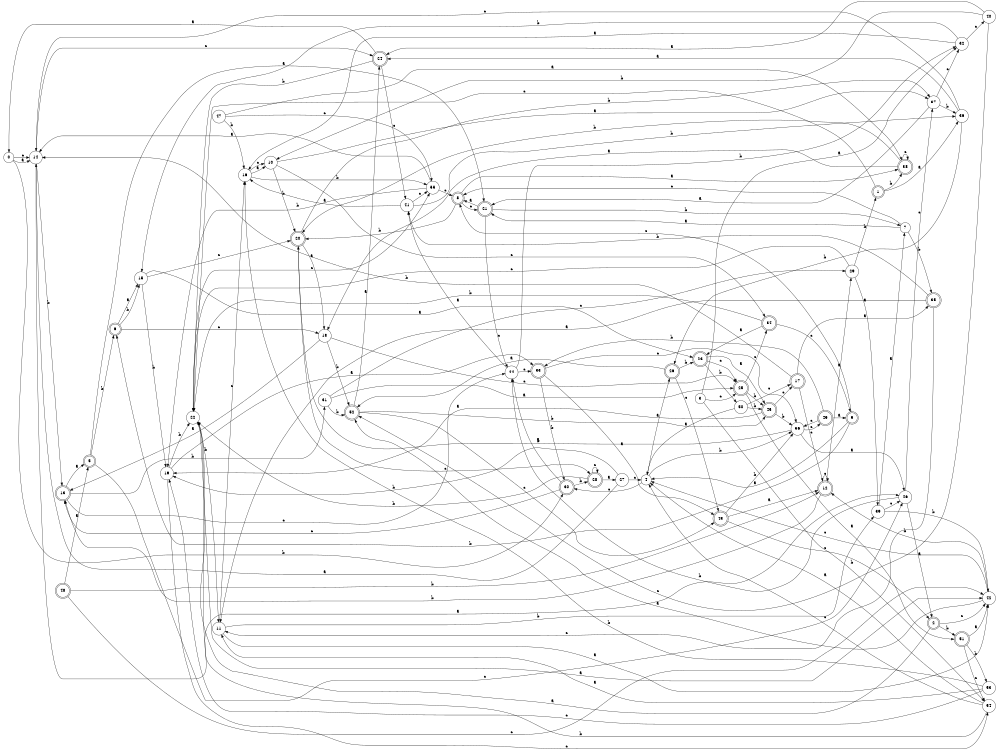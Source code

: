 digraph n46_10 {
__start0 [label="" shape="none"];

rankdir=LR;
size="8,5";

s0 [style="filled", color="black", fillcolor="white" shape="circle", label="0"];
s1 [style="rounded,filled", color="black", fillcolor="white" shape="doublecircle", label="1"];
s2 [style="rounded,filled", color="black", fillcolor="white" shape="doublecircle", label="2"];
s3 [style="filled", color="black", fillcolor="white" shape="circle", label="3"];
s4 [style="filled", color="black", fillcolor="white" shape="circle", label="4"];
s5 [style="rounded,filled", color="black", fillcolor="white" shape="doublecircle", label="5"];
s6 [style="rounded,filled", color="black", fillcolor="white" shape="doublecircle", label="6"];
s7 [style="filled", color="black", fillcolor="white" shape="circle", label="7"];
s8 [style="rounded,filled", color="black", fillcolor="white" shape="doublecircle", label="8"];
s9 [style="rounded,filled", color="black", fillcolor="white" shape="doublecircle", label="9"];
s10 [style="filled", color="black", fillcolor="white" shape="circle", label="10"];
s11 [style="filled", color="black", fillcolor="white" shape="circle", label="11"];
s12 [style="rounded,filled", color="black", fillcolor="white" shape="doublecircle", label="12"];
s13 [style="rounded,filled", color="black", fillcolor="white" shape="doublecircle", label="13"];
s14 [style="filled", color="black", fillcolor="white" shape="circle", label="14"];
s15 [style="filled", color="black", fillcolor="white" shape="circle", label="15"];
s16 [style="filled", color="black", fillcolor="white" shape="circle", label="16"];
s17 [style="rounded,filled", color="black", fillcolor="white" shape="doublecircle", label="17"];
s18 [style="filled", color="black", fillcolor="white" shape="circle", label="18"];
s19 [style="filled", color="black", fillcolor="white" shape="circle", label="19"];
s20 [style="rounded,filled", color="black", fillcolor="white" shape="doublecircle", label="20"];
s21 [style="rounded,filled", color="black", fillcolor="white" shape="doublecircle", label="21"];
s22 [style="filled", color="black", fillcolor="white" shape="circle", label="22"];
s23 [style="rounded,filled", color="black", fillcolor="white" shape="doublecircle", label="23"];
s24 [style="rounded,filled", color="black", fillcolor="white" shape="doublecircle", label="24"];
s25 [style="rounded,filled", color="black", fillcolor="white" shape="doublecircle", label="25"];
s26 [style="rounded,filled", color="black", fillcolor="white" shape="doublecircle", label="26"];
s27 [style="filled", color="black", fillcolor="white" shape="circle", label="27"];
s28 [style="rounded,filled", color="black", fillcolor="white" shape="doublecircle", label="28"];
s29 [style="filled", color="black", fillcolor="white" shape="circle", label="29"];
s30 [style="rounded,filled", color="black", fillcolor="white" shape="doublecircle", label="30"];
s31 [style="filled", color="black", fillcolor="white" shape="circle", label="31"];
s32 [style="filled", color="black", fillcolor="white" shape="circle", label="32"];
s33 [style="rounded,filled", color="black", fillcolor="white" shape="doublecircle", label="33"];
s34 [style="rounded,filled", color="black", fillcolor="white" shape="doublecircle", label="34"];
s35 [style="rounded,filled", color="black", fillcolor="white" shape="doublecircle", label="35"];
s36 [style="filled", color="black", fillcolor="white" shape="circle", label="36"];
s37 [style="filled", color="black", fillcolor="white" shape="circle", label="37"];
s38 [style="rounded,filled", color="black", fillcolor="white" shape="doublecircle", label="38"];
s39 [style="filled", color="black", fillcolor="white" shape="circle", label="39"];
s40 [style="filled", color="black", fillcolor="white" shape="circle", label="40"];
s41 [style="filled", color="black", fillcolor="white" shape="circle", label="41"];
s42 [style="filled", color="black", fillcolor="white" shape="circle", label="42"];
s43 [style="rounded,filled", color="black", fillcolor="white" shape="doublecircle", label="43"];
s44 [style="filled", color="black", fillcolor="white" shape="circle", label="44"];
s45 [style="rounded,filled", color="black", fillcolor="white" shape="doublecircle", label="45"];
s46 [style="filled", color="black", fillcolor="white" shape="circle", label="46"];
s47 [style="filled", color="black", fillcolor="white" shape="circle", label="47"];
s48 [style="rounded,filled", color="black", fillcolor="white" shape="doublecircle", label="48"];
s49 [style="rounded,filled", color="black", fillcolor="white" shape="doublecircle", label="49"];
s50 [style="filled", color="black", fillcolor="white" shape="circle", label="50"];
s51 [style="rounded,filled", color="black", fillcolor="white" shape="doublecircle", label="51"];
s52 [style="rounded,filled", color="black", fillcolor="white" shape="doublecircle", label="52"];
s53 [style="filled", color="black", fillcolor="white" shape="circle", label="53"];
s54 [style="filled", color="black", fillcolor="white" shape="circle", label="54"];
s55 [style="filled", color="black", fillcolor="white" shape="circle", label="55"];
s56 [style="filled", color="black", fillcolor="white" shape="circle", label="56"];
s0 -> s14 [label="a"];
s0 -> s30 [label="b"];
s0 -> s14 [label="c"];
s1 -> s36 [label="a"];
s1 -> s38 [label="b"];
s1 -> s22 [label="c"];
s2 -> s22 [label="a"];
s2 -> s51 [label="b"];
s2 -> s42 [label="c"];
s3 -> s32 [label="a"];
s3 -> s54 [label="b"];
s3 -> s25 [label="c"];
s4 -> s26 [label="a"];
s4 -> s56 [label="b"];
s4 -> s30 [label="c"];
s5 -> s21 [label="a"];
s5 -> s6 [label="b"];
s5 -> s46 [label="c"];
s6 -> s15 [label="a"];
s6 -> s15 [label="b"];
s6 -> s18 [label="c"];
s7 -> s21 [label="a"];
s7 -> s35 [label="b"];
s7 -> s8 [label="c"];
s8 -> s38 [label="a"];
s8 -> s20 [label="b"];
s8 -> s21 [label="c"];
s9 -> s4 [label="a"];
s9 -> s6 [label="b"];
s9 -> s8 [label="c"];
s10 -> s37 [label="a"];
s10 -> s20 [label="b"];
s10 -> s34 [label="c"];
s11 -> s42 [label="a"];
s11 -> s39 [label="b"];
s11 -> s16 [label="c"];
s12 -> s29 [label="a"];
s12 -> s13 [label="b"];
s12 -> s12 [label="c"];
s13 -> s5 [label="a"];
s13 -> s31 [label="b"];
s13 -> s44 [label="c"];
s14 -> s46 [label="a"];
s14 -> s13 [label="b"];
s14 -> s24 [label="c"];
s15 -> s23 [label="a"];
s15 -> s19 [label="b"];
s15 -> s20 [label="c"];
s16 -> s10 [label="a"];
s16 -> s55 [label="b"];
s16 -> s10 [label="c"];
s17 -> s35 [label="a"];
s17 -> s14 [label="b"];
s17 -> s12 [label="c"];
s18 -> s13 [label="a"];
s18 -> s52 [label="b"];
s18 -> s25 [label="c"];
s19 -> s33 [label="a"];
s19 -> s22 [label="b"];
s19 -> s54 [label="c"];
s20 -> s18 [label="a"];
s20 -> s37 [label="b"];
s20 -> s28 [label="c"];
s21 -> s8 [label="a"];
s21 -> s7 [label="b"];
s21 -> s44 [label="c"];
s22 -> s42 [label="a"];
s22 -> s11 [label="b"];
s22 -> s55 [label="c"];
s23 -> s45 [label="a"];
s23 -> s50 [label="b"];
s23 -> s25 [label="c"];
s24 -> s0 [label="a"];
s24 -> s22 [label="b"];
s24 -> s41 [label="c"];
s25 -> s51 [label="a"];
s25 -> s45 [label="b"];
s25 -> s34 [label="c"];
s26 -> s52 [label="a"];
s26 -> s23 [label="b"];
s26 -> s43 [label="c"];
s27 -> s14 [label="a"];
s27 -> s19 [label="b"];
s27 -> s4 [label="c"];
s28 -> s27 [label="a"];
s28 -> s22 [label="b"];
s28 -> s28 [label="c"];
s29 -> s39 [label="a"];
s29 -> s1 [label="b"];
s29 -> s22 [label="c"];
s30 -> s44 [label="a"];
s30 -> s28 [label="b"];
s30 -> s13 [label="c"];
s31 -> s25 [label="a"];
s31 -> s52 [label="b"];
s31 -> s29 [label="c"];
s32 -> s16 [label="a"];
s32 -> s15 [label="b"];
s32 -> s40 [label="c"];
s33 -> s43 [label="a"];
s33 -> s30 [label="b"];
s33 -> s56 [label="c"];
s34 -> s23 [label="a"];
s34 -> s22 [label="b"];
s34 -> s9 [label="c"];
s35 -> s11 [label="a"];
s35 -> s41 [label="b"];
s35 -> s11 [label="c"];
s36 -> s24 [label="a"];
s36 -> s26 [label="b"];
s36 -> s14 [label="c"];
s37 -> s21 [label="a"];
s37 -> s36 [label="b"];
s37 -> s32 [label="c"];
s38 -> s18 [label="a"];
s38 -> s20 [label="b"];
s38 -> s38 [label="c"];
s39 -> s7 [label="a"];
s39 -> s42 [label="b"];
s39 -> s46 [label="c"];
s40 -> s24 [label="a"];
s40 -> s10 [label="b"];
s40 -> s52 [label="c"];
s41 -> s16 [label="a"];
s41 -> s36 [label="b"];
s41 -> s55 [label="c"];
s42 -> s52 [label="a"];
s42 -> s12 [label="b"];
s42 -> s4 [label="c"];
s43 -> s12 [label="a"];
s43 -> s56 [label="b"];
s43 -> s2 [label="c"];
s44 -> s41 [label="a"];
s44 -> s32 [label="b"];
s44 -> s33 [label="c"];
s45 -> s19 [label="a"];
s45 -> s56 [label="b"];
s45 -> s17 [label="c"];
s46 -> s2 [label="a"];
s46 -> s44 [label="b"];
s46 -> s37 [label="c"];
s47 -> s38 [label="a"];
s47 -> s16 [label="b"];
s47 -> s55 [label="c"];
s48 -> s5 [label="a"];
s48 -> s12 [label="b"];
s48 -> s42 [label="c"];
s49 -> s9 [label="a"];
s49 -> s33 [label="b"];
s49 -> s56 [label="c"];
s50 -> s4 [label="a"];
s50 -> s45 [label="b"];
s50 -> s17 [label="c"];
s51 -> s42 [label="a"];
s51 -> s53 [label="b"];
s51 -> s54 [label="c"];
s52 -> s24 [label="a"];
s52 -> s45 [label="b"];
s52 -> s43 [label="c"];
s53 -> s11 [label="a"];
s53 -> s16 [label="b"];
s53 -> s19 [label="c"];
s54 -> s4 [label="a"];
s54 -> s22 [label="b"];
s54 -> s4 [label="c"];
s55 -> s14 [label="a"];
s55 -> s19 [label="b"];
s55 -> s8 [label="c"];
s56 -> s46 [label="a"];
s56 -> s20 [label="b"];
s56 -> s49 [label="c"];

}